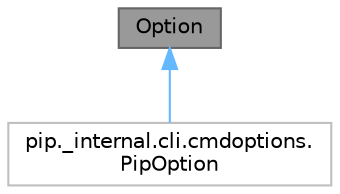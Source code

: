 digraph "Option"
{
 // LATEX_PDF_SIZE
  bgcolor="transparent";
  edge [fontname=Helvetica,fontsize=10,labelfontname=Helvetica,labelfontsize=10];
  node [fontname=Helvetica,fontsize=10,shape=box,height=0.2,width=0.4];
  Node1 [id="Node000001",label="Option",height=0.2,width=0.4,color="gray40", fillcolor="grey60", style="filled", fontcolor="black",tooltip=" "];
  Node1 -> Node2 [id="edge2_Node000001_Node000002",dir="back",color="steelblue1",style="solid",tooltip=" "];
  Node2 [id="Node000002",label="pip._internal.cli.cmdoptions.\lPipOption",height=0.2,width=0.4,color="grey75", fillcolor="white", style="filled",URL="$dd/dfb/classpip_1_1__internal_1_1cli_1_1cmdoptions_1_1PipOption.html",tooltip=" "];
}
